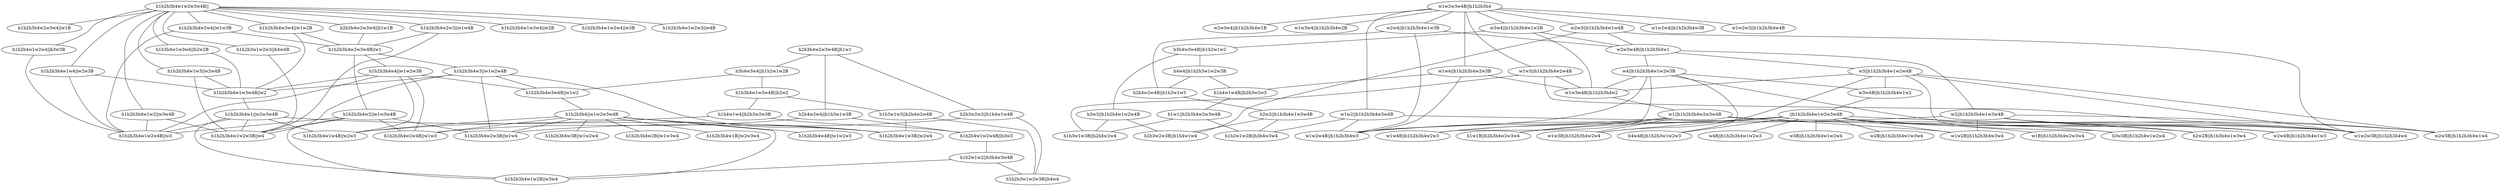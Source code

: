 graph {
"h1h2h3h4w1w2w3w4B||" ;
"h1h2h3h4w2w3w4||w1B" ;
"h2h3h4w2w3w4||h1w1B" ;
"h1h2h3h4w1w3w4||w2B" ;
"h1h3h4w1w3w4||h2w2B" ;
"h1h2h3h4w3w4||w1w2B" ;
"h1h2h3h4w1w2w4||w3B" ;
"h1h2h4w1w2w4||h3w3B" ;
"h1h2h3h4w2w4||w1w3B" ;
"h1h2h3h4w1w4||w2w3B" ;
"h1h2h3h4w1w2w3||w4B" ;
"h1h2h3w1w2w3||h4w4B" ;
"h1h2h3h4w2w3||w1w4B" ;
"h1h2h3h4w1w3||w2w4B" ;
"h1h2h3h4w1w2||w3w4B" ;
"w1w2w3w4B||h1h2h3h4" ;
"w2w3w4||h1h2h3h4w1B" ;
"w1w3w4||h1h2h3h4w2B" ;
"w3w4||h1h2h3h4w1w2B" ;
"w1w2w4||h1h2h3h4w3B" ;
"w2w4||h1h2h3h4w1w3B" ;
"w1w4||h1h2h3h4w2w3B" ;
"w1w2w3||h1h2h3h4w4B" ;
"w2w3||h1h2h3h4w1w4B" ;
"w1w3||h1h2h3h4w2w4B" ;
"w1w2||h1h2h3h4w3w4B" ;
"h1h2h3h4w2w3w4B||w1" ;
"h1h2h3h4w4||w1w2w3B" ;
"h1h2h3h4w3||w1w2w4B" ;
"h1h2h3h4w2||w1w3w4B" ;
"h2h3h4w2w3w4B||h1w1" ;
"h3h4w3w4||h1h2w1w2B" ;
"h2h4w2w4||h1h3w1w3B" ;
"h2h3w2w3||h1h4w1w4B" ;
"w2w3w4B||h1h2h3h4w1" ;
"w4||h1h2h3h4w1w2w3B" ;
"w3||h1h2h3h4w1w2w4B" ;
"w2||h1h2h3h4w1w3w4B" ;
"h1h2h3h4w1w3w4B||w2" ;
"h1h2h3h4w1||w2w3w4B" ;
"h1h3h4w1w3w4B||h2w2" ;
"h1h4w1w4||h2h3w2w3B" ;
"h1h3w1w3||h2h4w2w4B" ;
"w1w3w4B||h1h2h3h4w2" ;
"w1||h1h2h3h4w2w3w4B" ;
"h1h2h3h4w3w4B||w1w2" ;
"h1h2h3h4||w1w2w3w4B" ;
"h3h4w3w4B||h1h2w1w2" ;
"h4w4||h1h2h3w1w2w3B" ;
"h3w3||h1h2h4w1w2w4B" ;
"w3w4B||h1h2h3h4w1w2" ;
"||h1h2h3h4w1w2w3w4B" ;
"h1h2h3h4w1w2w4B||w3" ;
"h1h2h4w1w2w4B||h3w3" ;
"h1h2w1w2||h3h4w3w4B" ;
"w1w2w4B||h1h2h3h4w3" ;
"h1h2h3h4w2w4B||w1w3" ;
"h2h4w2w4B||h1h3w1w3" ;
"h2w2||h1h3h4w1w3w4B" ;
"w2w4B||h1h2h3h4w1w3" ;
"h1h2h3h4w1w4B||w2w3" ;
"h1h4w1w4B||h2h3w2w3" ;
"h1w1||h2h3h4w2w3w4B" ;
"w1w4B||h1h2h3h4w2w3" ;
"h1h2h3h4w4B||w1w2w3" ;
"h4w4B||h1h2h3w1w2w3" ;
"w4B||h1h2h3h4w1w2w3" ;
"h1h2h3h4w1w2w3B||w4" ;
"h1h2h3w1w2w3B||h4w4" ;
"w1w2w3B||h1h2h3h4w4" ;
"h1h2h3h4w2w3B||w1w4" ;
"h2h3w2w3B||h1h4w1w4" ;
"w2w3B||h1h2h3h4w1w4" ;
"h1h2h3h4w1w3B||w2w4" ;
"h1h3w1w3B||h2h4w2w4" ;
"w1w3B||h1h2h3h4w2w4" ;
"h1h2h3h4w3B||w1w2w4" ;
"h3w3B||h1h2h4w1w2w4" ;
"w3B||h1h2h3h4w1w2w4" ;
"h1h2h3h4w1w2B||w3w4" ;
"h1h2w1w2B||h3h4w3w4" ;
"w1w2B||h1h2h3h4w3w4" ;
"h1h2h3h4w2B||w1w3w4" ;
"h2w2B||h1h3h4w1w3w4" ;
"w2B||h1h2h3h4w1w3w4" ;
"h1h2h3h4w1B||w2w3w4" ;
"h1w1B||h2h3h4w2w3w4" ;
"w1B||h1h2h3h4w2w3w4" ;

"h1h2h3h4w1w2w3w4B||" -- "h1h2h3h4w2w3w4||w1B";
"h1h2h3h4w1w2w3w4B||" -- "h2h3h4w2w3w4||h1w1B";
"h1h2h3h4w1w2w3w4B||" -- "h1h2h3h4w1w3w4||w2B";
"h1h2h3h4w1w2w3w4B||" -- "h1h3h4w1w3w4||h2w2B";
"h1h2h3h4w1w2w3w4B||" -- "h1h2h3h4w3w4||w1w2B";
"h1h2h3h4w1w2w3w4B||" -- "h1h2h3h4w1w2w4||w3B";
"h1h2h3h4w1w2w3w4B||" -- "h1h2h4w1w2w4||h3w3B";
"h1h2h3h4w1w2w3w4B||" -- "h1h2h3h4w2w4||w1w3B";
"h1h2h3h4w1w2w3w4B||" -- "h1h2h3h4w1w4||w2w3B";
"h1h2h3h4w1w2w3w4B||" -- "h1h2h3h4w1w2w3||w4B";
"h1h2h3h4w1w2w3w4B||" -- "h1h2h3w1w2w3||h4w4B";
"h1h2h3h4w1w2w3w4B||" -- "h1h2h3h4w2w3||w1w4B";
"h1h2h3h4w1w2w3w4B||" -- "h1h2h3h4w1w3||w2w4B";
"h1h2h3h4w1w2w3w4B||" -- "h1h2h3h4w1w2||w3w4B";
"h2h3h4w2w3w4||h1w1B" -- "h1h2h3h4w2w3w4B||w1";
"h1h3h4w1w3w4||h2w2B" -- "h1h2h3h4w1w3w4B||w2";
"h1h2h3h4w3w4||w1w2B" -- "h1h2h3h4w2w3w4B||w1";
"h1h2h3h4w3w4||w1w2B" -- "h1h2h3h4w1w3w4B||w2";
"h1h2h4w1w2w4||h3w3B" -- "h1h2h3h4w1w2w4B||w3";
"h1h2h3h4w2w4||w1w3B" -- "h1h2h3h4w2w3w4B||w1";
"h1h2h3h4w2w4||w1w3B" -- "h1h2h3h4w1w2w4B||w3";
"h1h2h3h4w1w4||w2w3B" -- "h1h2h3h4w1w3w4B||w2";
"h1h2h3h4w1w4||w2w3B" -- "h1h2h3h4w1w2w4B||w3";
"h1h2h3w1w2w3||h4w4B" -- "h1h2h3h4w1w2w3B||w4";
"h1h2h3h4w2w3||w1w4B" -- "h1h2h3h4w2w3w4B||w1";
"h1h2h3h4w2w3||w1w4B" -- "h1h2h3h4w1w2w3B||w4";
"h1h2h3h4w1w3||w2w4B" -- "h1h2h3h4w1w3w4B||w2";
"h1h2h3h4w1w3||w2w4B" -- "h1h2h3h4w1w2w3B||w4";
"h1h2h3h4w1w2||w3w4B" -- "h1h2h3h4w1w2w4B||w3";
"h1h2h3h4w1w2||w3w4B" -- "h1h2h3h4w1w2w3B||w4";
"w1w2w3w4B||h1h2h3h4" -- "w2w3w4||h1h2h3h4w1B";
"w1w2w3w4B||h1h2h3h4" -- "w1w3w4||h1h2h3h4w2B";
"w1w2w3w4B||h1h2h3h4" -- "w3w4||h1h2h3h4w1w2B";
"w1w2w3w4B||h1h2h3h4" -- "w1w2w4||h1h2h3h4w3B";
"w1w2w3w4B||h1h2h3h4" -- "w2w4||h1h2h3h4w1w3B";
"w1w2w3w4B||h1h2h3h4" -- "w1w4||h1h2h3h4w2w3B";
"w1w2w3w4B||h1h2h3h4" -- "w1w2w3||h1h2h3h4w4B";
"w1w2w3w4B||h1h2h3h4" -- "w2w3||h1h2h3h4w1w4B";
"w1w2w3w4B||h1h2h3h4" -- "w1w3||h1h2h3h4w2w4B";
"w1w2w3w4B||h1h2h3h4" -- "w1w2||h1h2h3h4w3w4B";
"w3w4||h1h2h3h4w1w2B" -- "w2w3w4B||h1h2h3h4w1";
"w3w4||h1h2h3h4w1w2B" -- "w1w3w4B||h1h2h3h4w2";
"w3w4||h1h2h3h4w1w2B" -- "h3h4w3w4B||h1h2w1w2";
"w2w4||h1h2h3h4w1w3B" -- "w2w3w4B||h1h2h3h4w1";
"w2w4||h1h2h3h4w1w3B" -- "w1w2w4B||h1h2h3h4w3";
"w2w4||h1h2h3h4w1w3B" -- "h2h4w2w4B||h1h3w1w3";
"w1w4||h1h2h3h4w2w3B" -- "w1w3w4B||h1h2h3h4w2";
"w1w4||h1h2h3h4w2w3B" -- "w1w2w4B||h1h2h3h4w3";
"w1w4||h1h2h3h4w2w3B" -- "h1h4w1w4B||h2h3w2w3";
"w2w3||h1h2h3h4w1w4B" -- "w2w3w4B||h1h2h3h4w1";
"w2w3||h1h2h3h4w1w4B" -- "w1w2w3B||h1h2h3h4w4";
"w2w3||h1h2h3h4w1w4B" -- "h2h3w2w3B||h1h4w1w4";
"w1w3||h1h2h3h4w2w4B" -- "w1w3w4B||h1h2h3h4w2";
"w1w3||h1h2h3h4w2w4B" -- "w1w2w3B||h1h2h3h4w4";
"w1w3||h1h2h3h4w2w4B" -- "h1h3w1w3B||h2h4w2w4";
"w1w2||h1h2h3h4w3w4B" -- "w1w2w4B||h1h2h3h4w3";
"w1w2||h1h2h3h4w3w4B" -- "w1w2w3B||h1h2h3h4w4";
"w1w2||h1h2h3h4w3w4B" -- "h1h2w1w2B||h3h4w3w4";
"h1h2h3h4w2w3w4B||w1" -- "h1h2h3h4w4||w1w2w3B";
"h1h2h3h4w2w3w4B||w1" -- "h1h2h3h4w3||w1w2w4B";
"h1h2h3h4w2w3w4B||w1" -- "h1h2h3h4w2||w1w3w4B";
"h1h2h3h4w4||w1w2w3B" -- "h1h2h3h4w1w3w4B||w2";
"h1h2h3h4w4||w1w2w3B" -- "h1h2h3h4w3w4B||w1w2";
"h1h2h3h4w4||w1w2w3B" -- "h1h2h3h4w1w2w4B||w3";
"h1h2h3h4w4||w1w2w3B" -- "h1h2h3h4w2w4B||w1w3";
"h1h2h3h4w4||w1w2w3B" -- "h1h2h3h4w1w4B||w2w3";
"h1h2h3h4w3||w1w2w4B" -- "h1h2h3h4w1w3w4B||w2";
"h1h2h3h4w3||w1w2w4B" -- "h1h2h3h4w3w4B||w1w2";
"h1h2h3h4w3||w1w2w4B" -- "h1h2h3h4w1w2w3B||w4";
"h1h2h3h4w3||w1w2w4B" -- "h1h2h3h4w2w3B||w1w4";
"h1h2h3h4w3||w1w2w4B" -- "h1h2h3h4w1w3B||w2w4";
"h1h2h3h4w2||w1w3w4B" -- "h1h2h3h4w1w2w4B||w3";
"h1h2h3h4w2||w1w3w4B" -- "h1h2h3h4w2w4B||w1w3";
"h1h2h3h4w2||w1w3w4B" -- "h1h2h3h4w1w2w3B||w4";
"h1h2h3h4w2||w1w3w4B" -- "h1h2h3h4w2w3B||w1w4";
"h1h2h3h4w2||w1w3w4B" -- "h1h2h3h4w1w2B||w3w4";
"h2h3h4w2w3w4B||h1w1" -- "h3h4w3w4||h1h2w1w2B";
"h2h3h4w2w3w4B||h1w1" -- "h2h4w2w4||h1h3w1w3B";
"h2h3h4w2w3w4B||h1w1" -- "h2h3w2w3||h1h4w1w4B";
"h3h4w3w4||h1h2w1w2B" -- "h1h3h4w1w3w4B||h2w2";
"h3h4w3w4||h1h2w1w2B" -- "h1h2h3h4w3w4B||w1w2";
"h2h4w2w4||h1h3w1w3B" -- "h1h2h4w1w2w4B||h3w3";
"h2h4w2w4||h1h3w1w3B" -- "h1h2h3h4w2w4B||w1w3";
"h2h3w2w3||h1h4w1w4B" -- "h1h2h3w1w2w3B||h4w4";
"h2h3w2w3||h1h4w1w4B" -- "h1h2h3h4w2w3B||w1w4";
"w2w3w4B||h1h2h3h4w1" -- "w4||h1h2h3h4w1w2w3B";
"w2w3w4B||h1h2h3h4w1" -- "w3||h1h2h3h4w1w2w4B";
"w2w3w4B||h1h2h3h4w1" -- "w2||h1h2h3h4w1w3w4B";
"w4||h1h2h3h4w1w2w3B" -- "w1w3w4B||h1h2h3h4w2";
"w4||h1h2h3h4w1w2w3B" -- "w3w4B||h1h2h3h4w1w2";
"w4||h1h2h3h4w1w2w3B" -- "w1w2w4B||h1h2h3h4w3";
"w4||h1h2h3h4w1w2w3B" -- "w2w4B||h1h2h3h4w1w3";
"w4||h1h2h3h4w1w2w3B" -- "w1w4B||h1h2h3h4w2w3";
"w4||h1h2h3h4w1w2w3B" -- "h4w4B||h1h2h3w1w2w3";
"w3||h1h2h3h4w1w2w4B" -- "w1w3w4B||h1h2h3h4w2";
"w3||h1h2h3h4w1w2w4B" -- "w3w4B||h1h2h3h4w1w2";
"w3||h1h2h3h4w1w2w4B" -- "w1w2w3B||h1h2h3h4w4";
"w3||h1h2h3h4w1w2w4B" -- "w2w3B||h1h2h3h4w1w4";
"w3||h1h2h3h4w1w2w4B" -- "w1w3B||h1h2h3h4w2w4";
"w3||h1h2h3h4w1w2w4B" -- "h3w3B||h1h2h4w1w2w4";
"w2||h1h2h3h4w1w3w4B" -- "w1w2w4B||h1h2h3h4w3";
"w2||h1h2h3h4w1w3w4B" -- "w2w4B||h1h2h3h4w1w3";
"w2||h1h2h3h4w1w3w4B" -- "w1w2w3B||h1h2h3h4w4";
"w2||h1h2h3h4w1w3w4B" -- "w2w3B||h1h2h3h4w1w4";
"w2||h1h2h3h4w1w3w4B" -- "w1w2B||h1h2h3h4w3w4";
"w2||h1h2h3h4w1w3w4B" -- "h2w2B||h1h3h4w1w3w4";
"h1h2h3h4w1w3w4B||w2" -- "h1h2h3h4w1||w2w3w4B";
"h1h2h3h4w1||w2w3w4B" -- "h1h2h3h4w1w2w4B||w3";
"h1h2h3h4w1||w2w3w4B" -- "h1h2h3h4w1w4B||w2w3";
"h1h2h3h4w1||w2w3w4B" -- "h1h2h3h4w1w2w3B||w4";
"h1h2h3h4w1||w2w3w4B" -- "h1h2h3h4w1w3B||w2w4";
"h1h2h3h4w1||w2w3w4B" -- "h1h2h3h4w1w2B||w3w4";
"h1h3h4w1w3w4B||h2w2" -- "h1h4w1w4||h2h3w2w3B";
"h1h3h4w1w3w4B||h2w2" -- "h1h3w1w3||h2h4w2w4B";
"h1h4w1w4||h2h3w2w3B" -- "h1h2h4w1w2w4B||h3w3";
"h1h4w1w4||h2h3w2w3B" -- "h1h2h3h4w1w4B||w2w3";
"h1h3w1w3||h2h4w2w4B" -- "h1h2h3w1w2w3B||h4w4";
"h1h3w1w3||h2h4w2w4B" -- "h1h2h3h4w1w3B||w2w4";
"w1w3w4B||h1h2h3h4w2" -- "w1||h1h2h3h4w2w3w4B";
"w1||h1h2h3h4w2w3w4B" -- "w1w2w4B||h1h2h3h4w3";
"w1||h1h2h3h4w2w3w4B" -- "w1w4B||h1h2h3h4w2w3";
"w1||h1h2h3h4w2w3w4B" -- "w1w2w3B||h1h2h3h4w4";
"w1||h1h2h3h4w2w3w4B" -- "w1w3B||h1h2h3h4w2w4";
"w1||h1h2h3h4w2w3w4B" -- "w1w2B||h1h2h3h4w3w4";
"w1||h1h2h3h4w2w3w4B" -- "h1w1B||h2h3h4w2w3w4";
"h1h2h3h4w3w4B||w1w2" -- "h1h2h3h4||w1w2w3w4B";
"h1h2h3h4||w1w2w3w4B" -- "h1h2h3h4w2w4B||w1w3";
"h1h2h3h4||w1w2w3w4B" -- "h1h2h3h4w1w4B||w2w3";
"h1h2h3h4||w1w2w3w4B" -- "h1h2h3h4w4B||w1w2w3";
"h1h2h3h4||w1w2w3w4B" -- "h1h2h3h4w2w3B||w1w4";
"h1h2h3h4||w1w2w3w4B" -- "h1h2h3h4w1w3B||w2w4";
"h1h2h3h4||w1w2w3w4B" -- "h1h2h3h4w3B||w1w2w4";
"h1h2h3h4||w1w2w3w4B" -- "h1h2h3h4w1w2B||w3w4";
"h1h2h3h4||w1w2w3w4B" -- "h1h2h3h4w2B||w1w3w4";
"h1h2h3h4||w1w2w3w4B" -- "h1h2h3h4w1B||w2w3w4";
"h3h4w3w4B||h1h2w1w2" -- "h4w4||h1h2h3w1w2w3B";
"h3h4w3w4B||h1h2w1w2" -- "h3w3||h1h2h4w1w2w4B";
"h4w4||h1h2h3w1w2w3B" -- "h2h4w2w4B||h1h3w1w3";
"h4w4||h1h2h3w1w2w3B" -- "h1h4w1w4B||h2h3w2w3";
"h3w3||h1h2h4w1w2w4B" -- "h2h3w2w3B||h1h4w1w4";
"h3w3||h1h2h4w1w2w4B" -- "h1h3w1w3B||h2h4w2w4";
"w3w4B||h1h2h3h4w1w2" -- "||h1h2h3h4w1w2w3w4B";
"||h1h2h3h4w1w2w3w4B" -- "w2w4B||h1h2h3h4w1w3";
"||h1h2h3h4w1w2w3w4B" -- "w1w4B||h1h2h3h4w2w3";
"||h1h2h3h4w1w2w3w4B" -- "h4w4B||h1h2h3w1w2w3";
"||h1h2h3h4w1w2w3w4B" -- "w4B||h1h2h3h4w1w2w3";
"||h1h2h3h4w1w2w3w4B" -- "w2w3B||h1h2h3h4w1w4";
"||h1h2h3h4w1w2w3w4B" -- "w1w3B||h1h2h3h4w2w4";
"||h1h2h3h4w1w2w3w4B" -- "h3w3B||h1h2h4w1w2w4";
"||h1h2h3h4w1w2w3w4B" -- "w3B||h1h2h3h4w1w2w4";
"||h1h2h3h4w1w2w3w4B" -- "w1w2B||h1h2h3h4w3w4";
"||h1h2h3h4w1w2w3w4B" -- "h2w2B||h1h3h4w1w3w4";
"||h1h2h3h4w1w2w3w4B" -- "w2B||h1h2h3h4w1w3w4";
"||h1h2h3h4w1w2w3w4B" -- "h1w1B||h2h3h4w2w3w4";
"||h1h2h3h4w1w2w3w4B" -- "w1B||h1h2h3h4w2w3w4";
"h1h2h4w1w2w4B||h3w3" -- "h1h2w1w2||h3h4w3w4B";
"h1h2w1w2||h3h4w3w4B" -- "h1h2h3w1w2w3B||h4w4";
"h1h2w1w2||h3h4w3w4B" -- "h1h2h3h4w1w2B||w3w4";
"h2h4w2w4B||h1h3w1w3" -- "h2w2||h1h3h4w1w3w4B";
"h2w2||h1h3h4w1w3w4B" -- "h2h3w2w3B||h1h4w1w4";
"h2w2||h1h3h4w1w3w4B" -- "h1h2w1w2B||h3h4w3w4";
"h1h4w1w4B||h2h3w2w3" -- "h1w1||h2h3h4w2w3w4B";
"h1w1||h2h3h4w2w3w4B" -- "h1h3w1w3B||h2h4w2w4";
"h1w1||h2h3h4w2w3w4B" -- "h1h2w1w2B||h3h4w3w4";
}

